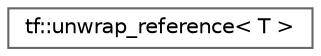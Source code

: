 digraph "类继承关系图"
{
 // LATEX_PDF_SIZE
  bgcolor="transparent";
  edge [fontname=Helvetica,fontsize=10,labelfontname=Helvetica,labelfontsize=10];
  node [fontname=Helvetica,fontsize=10,shape=box,height=0.2,width=0.4];
  rankdir="LR";
  Node0 [id="Node000000",label="tf::unwrap_reference\< T \>",height=0.2,width=0.4,color="grey40", fillcolor="white", style="filled",URL="$structtf_1_1unwrap__reference.html",tooltip=" "];
}
